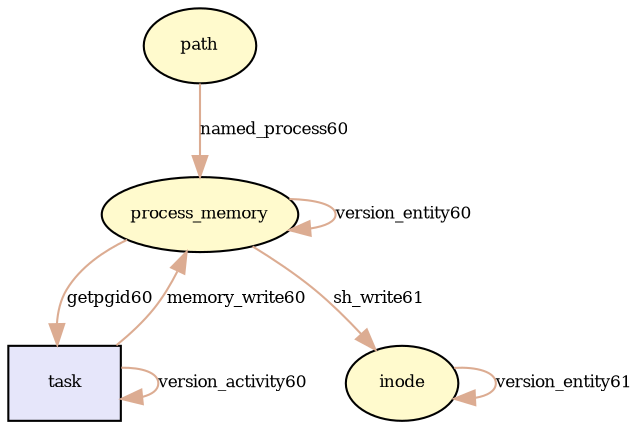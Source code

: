 digraph RGL__DirectedAdjacencyGraph {path[fontsize = 8,label = "path",shape = ellipse, fillcolor="#fffacd", style = filled]

process_memory[fontsize = 8,label = "process_memory",shape = ellipse, fillcolor="#fffacd", style = filled]

path -> process_memory[fontsize = 8,label = "named_process60", color="#dcac92"]

task[fontsize = 8,label = "task",shape = rectangle, fillcolor="#e6e6fa", style = filled]

task -> task[fontsize = 8,label = "version_activity60", color="#dcac92"]

process_memory -> task[fontsize = 8,label = "getpgid60", color="#dcac92"]

process_memory -> process_memory[fontsize = 8,label = "version_entity60", color="#dcac92"]

task -> process_memory[fontsize = 8,label = "memory_write60", color="#dcac92"]

inode[fontsize = 8,label = "inode",shape = ellipse, fillcolor="#fffacd", style = filled]

inode -> inode[fontsize = 8,label = "version_entity61", color="#dcac92"]

process_memory -> inode[fontsize = 8,label = "sh_write61", color="#dcac92"]

}